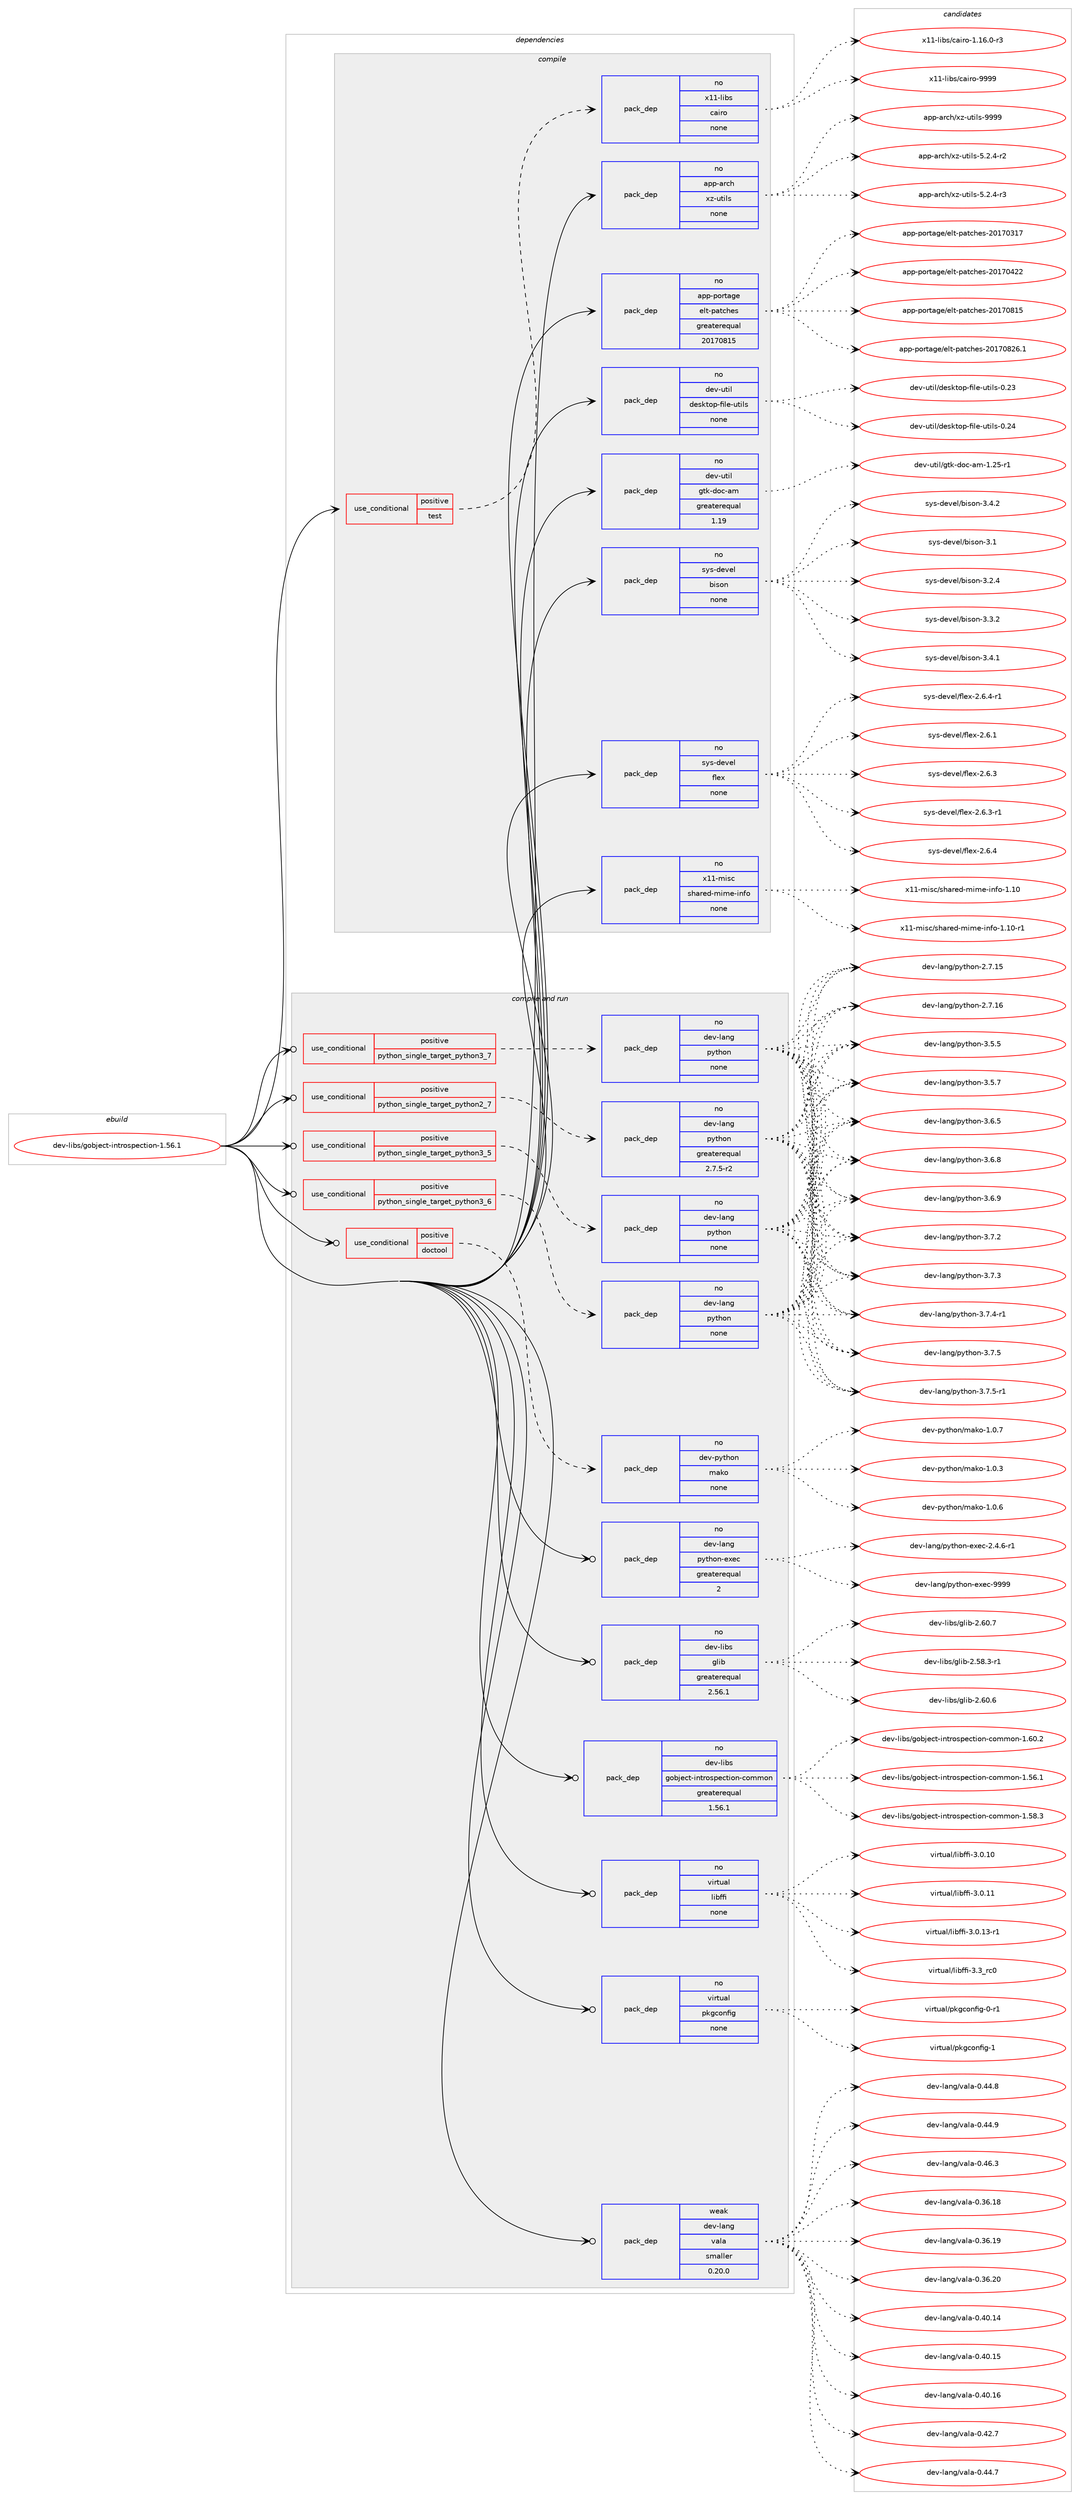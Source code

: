 digraph prolog {

# *************
# Graph options
# *************

newrank=true;
concentrate=true;
compound=true;
graph [rankdir=LR,fontname=Helvetica,fontsize=10,ranksep=1.5];#, ranksep=2.5, nodesep=0.2];
edge  [arrowhead=vee];
node  [fontname=Helvetica,fontsize=10];

# **********
# The ebuild
# **********

subgraph cluster_leftcol {
color=gray;
rank=same;
label=<<i>ebuild</i>>;
id [label="dev-libs/gobject-introspection-1.56.1", color=red, width=4, href="../dev-libs/gobject-introspection-1.56.1.svg"];
}

# ****************
# The dependencies
# ****************

subgraph cluster_midcol {
color=gray;
label=<<i>dependencies</i>>;
subgraph cluster_compile {
fillcolor="#eeeeee";
style=filled;
label=<<i>compile</i>>;
subgraph cond131448 {
dependency564031 [label=<<TABLE BORDER="0" CELLBORDER="1" CELLSPACING="0" CELLPADDING="4"><TR><TD ROWSPAN="3" CELLPADDING="10">use_conditional</TD></TR><TR><TD>positive</TD></TR><TR><TD>test</TD></TR></TABLE>>, shape=none, color=red];
subgraph pack421188 {
dependency564032 [label=<<TABLE BORDER="0" CELLBORDER="1" CELLSPACING="0" CELLPADDING="4" WIDTH="220"><TR><TD ROWSPAN="6" CELLPADDING="30">pack_dep</TD></TR><TR><TD WIDTH="110">no</TD></TR><TR><TD>x11-libs</TD></TR><TR><TD>cairo</TD></TR><TR><TD>none</TD></TR><TR><TD></TD></TR></TABLE>>, shape=none, color=blue];
}
dependency564031:e -> dependency564032:w [weight=20,style="dashed",arrowhead="vee"];
}
id:e -> dependency564031:w [weight=20,style="solid",arrowhead="vee"];
subgraph pack421189 {
dependency564033 [label=<<TABLE BORDER="0" CELLBORDER="1" CELLSPACING="0" CELLPADDING="4" WIDTH="220"><TR><TD ROWSPAN="6" CELLPADDING="30">pack_dep</TD></TR><TR><TD WIDTH="110">no</TD></TR><TR><TD>app-arch</TD></TR><TR><TD>xz-utils</TD></TR><TR><TD>none</TD></TR><TR><TD></TD></TR></TABLE>>, shape=none, color=blue];
}
id:e -> dependency564033:w [weight=20,style="solid",arrowhead="vee"];
subgraph pack421190 {
dependency564034 [label=<<TABLE BORDER="0" CELLBORDER="1" CELLSPACING="0" CELLPADDING="4" WIDTH="220"><TR><TD ROWSPAN="6" CELLPADDING="30">pack_dep</TD></TR><TR><TD WIDTH="110">no</TD></TR><TR><TD>app-portage</TD></TR><TR><TD>elt-patches</TD></TR><TR><TD>greaterequal</TD></TR><TR><TD>20170815</TD></TR></TABLE>>, shape=none, color=blue];
}
id:e -> dependency564034:w [weight=20,style="solid",arrowhead="vee"];
subgraph pack421191 {
dependency564035 [label=<<TABLE BORDER="0" CELLBORDER="1" CELLSPACING="0" CELLPADDING="4" WIDTH="220"><TR><TD ROWSPAN="6" CELLPADDING="30">pack_dep</TD></TR><TR><TD WIDTH="110">no</TD></TR><TR><TD>dev-util</TD></TR><TR><TD>desktop-file-utils</TD></TR><TR><TD>none</TD></TR><TR><TD></TD></TR></TABLE>>, shape=none, color=blue];
}
id:e -> dependency564035:w [weight=20,style="solid",arrowhead="vee"];
subgraph pack421192 {
dependency564036 [label=<<TABLE BORDER="0" CELLBORDER="1" CELLSPACING="0" CELLPADDING="4" WIDTH="220"><TR><TD ROWSPAN="6" CELLPADDING="30">pack_dep</TD></TR><TR><TD WIDTH="110">no</TD></TR><TR><TD>dev-util</TD></TR><TR><TD>gtk-doc-am</TD></TR><TR><TD>greaterequal</TD></TR><TR><TD>1.19</TD></TR></TABLE>>, shape=none, color=blue];
}
id:e -> dependency564036:w [weight=20,style="solid",arrowhead="vee"];
subgraph pack421193 {
dependency564037 [label=<<TABLE BORDER="0" CELLBORDER="1" CELLSPACING="0" CELLPADDING="4" WIDTH="220"><TR><TD ROWSPAN="6" CELLPADDING="30">pack_dep</TD></TR><TR><TD WIDTH="110">no</TD></TR><TR><TD>sys-devel</TD></TR><TR><TD>bison</TD></TR><TR><TD>none</TD></TR><TR><TD></TD></TR></TABLE>>, shape=none, color=blue];
}
id:e -> dependency564037:w [weight=20,style="solid",arrowhead="vee"];
subgraph pack421194 {
dependency564038 [label=<<TABLE BORDER="0" CELLBORDER="1" CELLSPACING="0" CELLPADDING="4" WIDTH="220"><TR><TD ROWSPAN="6" CELLPADDING="30">pack_dep</TD></TR><TR><TD WIDTH="110">no</TD></TR><TR><TD>sys-devel</TD></TR><TR><TD>flex</TD></TR><TR><TD>none</TD></TR><TR><TD></TD></TR></TABLE>>, shape=none, color=blue];
}
id:e -> dependency564038:w [weight=20,style="solid",arrowhead="vee"];
subgraph pack421195 {
dependency564039 [label=<<TABLE BORDER="0" CELLBORDER="1" CELLSPACING="0" CELLPADDING="4" WIDTH="220"><TR><TD ROWSPAN="6" CELLPADDING="30">pack_dep</TD></TR><TR><TD WIDTH="110">no</TD></TR><TR><TD>x11-misc</TD></TR><TR><TD>shared-mime-info</TD></TR><TR><TD>none</TD></TR><TR><TD></TD></TR></TABLE>>, shape=none, color=blue];
}
id:e -> dependency564039:w [weight=20,style="solid",arrowhead="vee"];
}
subgraph cluster_compileandrun {
fillcolor="#eeeeee";
style=filled;
label=<<i>compile and run</i>>;
subgraph cond131449 {
dependency564040 [label=<<TABLE BORDER="0" CELLBORDER="1" CELLSPACING="0" CELLPADDING="4"><TR><TD ROWSPAN="3" CELLPADDING="10">use_conditional</TD></TR><TR><TD>positive</TD></TR><TR><TD>doctool</TD></TR></TABLE>>, shape=none, color=red];
subgraph pack421196 {
dependency564041 [label=<<TABLE BORDER="0" CELLBORDER="1" CELLSPACING="0" CELLPADDING="4" WIDTH="220"><TR><TD ROWSPAN="6" CELLPADDING="30">pack_dep</TD></TR><TR><TD WIDTH="110">no</TD></TR><TR><TD>dev-python</TD></TR><TR><TD>mako</TD></TR><TR><TD>none</TD></TR><TR><TD></TD></TR></TABLE>>, shape=none, color=blue];
}
dependency564040:e -> dependency564041:w [weight=20,style="dashed",arrowhead="vee"];
}
id:e -> dependency564040:w [weight=20,style="solid",arrowhead="odotvee"];
subgraph cond131450 {
dependency564042 [label=<<TABLE BORDER="0" CELLBORDER="1" CELLSPACING="0" CELLPADDING="4"><TR><TD ROWSPAN="3" CELLPADDING="10">use_conditional</TD></TR><TR><TD>positive</TD></TR><TR><TD>python_single_target_python2_7</TD></TR></TABLE>>, shape=none, color=red];
subgraph pack421197 {
dependency564043 [label=<<TABLE BORDER="0" CELLBORDER="1" CELLSPACING="0" CELLPADDING="4" WIDTH="220"><TR><TD ROWSPAN="6" CELLPADDING="30">pack_dep</TD></TR><TR><TD WIDTH="110">no</TD></TR><TR><TD>dev-lang</TD></TR><TR><TD>python</TD></TR><TR><TD>greaterequal</TD></TR><TR><TD>2.7.5-r2</TD></TR></TABLE>>, shape=none, color=blue];
}
dependency564042:e -> dependency564043:w [weight=20,style="dashed",arrowhead="vee"];
}
id:e -> dependency564042:w [weight=20,style="solid",arrowhead="odotvee"];
subgraph cond131451 {
dependency564044 [label=<<TABLE BORDER="0" CELLBORDER="1" CELLSPACING="0" CELLPADDING="4"><TR><TD ROWSPAN="3" CELLPADDING="10">use_conditional</TD></TR><TR><TD>positive</TD></TR><TR><TD>python_single_target_python3_5</TD></TR></TABLE>>, shape=none, color=red];
subgraph pack421198 {
dependency564045 [label=<<TABLE BORDER="0" CELLBORDER="1" CELLSPACING="0" CELLPADDING="4" WIDTH="220"><TR><TD ROWSPAN="6" CELLPADDING="30">pack_dep</TD></TR><TR><TD WIDTH="110">no</TD></TR><TR><TD>dev-lang</TD></TR><TR><TD>python</TD></TR><TR><TD>none</TD></TR><TR><TD></TD></TR></TABLE>>, shape=none, color=blue];
}
dependency564044:e -> dependency564045:w [weight=20,style="dashed",arrowhead="vee"];
}
id:e -> dependency564044:w [weight=20,style="solid",arrowhead="odotvee"];
subgraph cond131452 {
dependency564046 [label=<<TABLE BORDER="0" CELLBORDER="1" CELLSPACING="0" CELLPADDING="4"><TR><TD ROWSPAN="3" CELLPADDING="10">use_conditional</TD></TR><TR><TD>positive</TD></TR><TR><TD>python_single_target_python3_6</TD></TR></TABLE>>, shape=none, color=red];
subgraph pack421199 {
dependency564047 [label=<<TABLE BORDER="0" CELLBORDER="1" CELLSPACING="0" CELLPADDING="4" WIDTH="220"><TR><TD ROWSPAN="6" CELLPADDING="30">pack_dep</TD></TR><TR><TD WIDTH="110">no</TD></TR><TR><TD>dev-lang</TD></TR><TR><TD>python</TD></TR><TR><TD>none</TD></TR><TR><TD></TD></TR></TABLE>>, shape=none, color=blue];
}
dependency564046:e -> dependency564047:w [weight=20,style="dashed",arrowhead="vee"];
}
id:e -> dependency564046:w [weight=20,style="solid",arrowhead="odotvee"];
subgraph cond131453 {
dependency564048 [label=<<TABLE BORDER="0" CELLBORDER="1" CELLSPACING="0" CELLPADDING="4"><TR><TD ROWSPAN="3" CELLPADDING="10">use_conditional</TD></TR><TR><TD>positive</TD></TR><TR><TD>python_single_target_python3_7</TD></TR></TABLE>>, shape=none, color=red];
subgraph pack421200 {
dependency564049 [label=<<TABLE BORDER="0" CELLBORDER="1" CELLSPACING="0" CELLPADDING="4" WIDTH="220"><TR><TD ROWSPAN="6" CELLPADDING="30">pack_dep</TD></TR><TR><TD WIDTH="110">no</TD></TR><TR><TD>dev-lang</TD></TR><TR><TD>python</TD></TR><TR><TD>none</TD></TR><TR><TD></TD></TR></TABLE>>, shape=none, color=blue];
}
dependency564048:e -> dependency564049:w [weight=20,style="dashed",arrowhead="vee"];
}
id:e -> dependency564048:w [weight=20,style="solid",arrowhead="odotvee"];
subgraph pack421201 {
dependency564050 [label=<<TABLE BORDER="0" CELLBORDER="1" CELLSPACING="0" CELLPADDING="4" WIDTH="220"><TR><TD ROWSPAN="6" CELLPADDING="30">pack_dep</TD></TR><TR><TD WIDTH="110">no</TD></TR><TR><TD>dev-lang</TD></TR><TR><TD>python-exec</TD></TR><TR><TD>greaterequal</TD></TR><TR><TD>2</TD></TR></TABLE>>, shape=none, color=blue];
}
id:e -> dependency564050:w [weight=20,style="solid",arrowhead="odotvee"];
subgraph pack421202 {
dependency564051 [label=<<TABLE BORDER="0" CELLBORDER="1" CELLSPACING="0" CELLPADDING="4" WIDTH="220"><TR><TD ROWSPAN="6" CELLPADDING="30">pack_dep</TD></TR><TR><TD WIDTH="110">no</TD></TR><TR><TD>dev-libs</TD></TR><TR><TD>glib</TD></TR><TR><TD>greaterequal</TD></TR><TR><TD>2.56.1</TD></TR></TABLE>>, shape=none, color=blue];
}
id:e -> dependency564051:w [weight=20,style="solid",arrowhead="odotvee"];
subgraph pack421203 {
dependency564052 [label=<<TABLE BORDER="0" CELLBORDER="1" CELLSPACING="0" CELLPADDING="4" WIDTH="220"><TR><TD ROWSPAN="6" CELLPADDING="30">pack_dep</TD></TR><TR><TD WIDTH="110">no</TD></TR><TR><TD>dev-libs</TD></TR><TR><TD>gobject-introspection-common</TD></TR><TR><TD>greaterequal</TD></TR><TR><TD>1.56.1</TD></TR></TABLE>>, shape=none, color=blue];
}
id:e -> dependency564052:w [weight=20,style="solid",arrowhead="odotvee"];
subgraph pack421204 {
dependency564053 [label=<<TABLE BORDER="0" CELLBORDER="1" CELLSPACING="0" CELLPADDING="4" WIDTH="220"><TR><TD ROWSPAN="6" CELLPADDING="30">pack_dep</TD></TR><TR><TD WIDTH="110">no</TD></TR><TR><TD>virtual</TD></TR><TR><TD>libffi</TD></TR><TR><TD>none</TD></TR><TR><TD></TD></TR></TABLE>>, shape=none, color=blue];
}
id:e -> dependency564053:w [weight=20,style="solid",arrowhead="odotvee"];
subgraph pack421205 {
dependency564054 [label=<<TABLE BORDER="0" CELLBORDER="1" CELLSPACING="0" CELLPADDING="4" WIDTH="220"><TR><TD ROWSPAN="6" CELLPADDING="30">pack_dep</TD></TR><TR><TD WIDTH="110">no</TD></TR><TR><TD>virtual</TD></TR><TR><TD>pkgconfig</TD></TR><TR><TD>none</TD></TR><TR><TD></TD></TR></TABLE>>, shape=none, color=blue];
}
id:e -> dependency564054:w [weight=20,style="solid",arrowhead="odotvee"];
subgraph pack421206 {
dependency564055 [label=<<TABLE BORDER="0" CELLBORDER="1" CELLSPACING="0" CELLPADDING="4" WIDTH="220"><TR><TD ROWSPAN="6" CELLPADDING="30">pack_dep</TD></TR><TR><TD WIDTH="110">weak</TD></TR><TR><TD>dev-lang</TD></TR><TR><TD>vala</TD></TR><TR><TD>smaller</TD></TR><TR><TD>0.20.0</TD></TR></TABLE>>, shape=none, color=blue];
}
id:e -> dependency564055:w [weight=20,style="solid",arrowhead="odotvee"];
}
subgraph cluster_run {
fillcolor="#eeeeee";
style=filled;
label=<<i>run</i>>;
}
}

# **************
# The candidates
# **************

subgraph cluster_choices {
rank=same;
color=gray;
label=<<i>candidates</i>>;

subgraph choice421188 {
color=black;
nodesep=1;
choice12049494510810598115479997105114111454946495446484511451 [label="x11-libs/cairo-1.16.0-r3", color=red, width=4,href="../x11-libs/cairo-1.16.0-r3.svg"];
choice120494945108105981154799971051141114557575757 [label="x11-libs/cairo-9999", color=red, width=4,href="../x11-libs/cairo-9999.svg"];
dependency564032:e -> choice12049494510810598115479997105114111454946495446484511451:w [style=dotted,weight="100"];
dependency564032:e -> choice120494945108105981154799971051141114557575757:w [style=dotted,weight="100"];
}
subgraph choice421189 {
color=black;
nodesep=1;
choice9711211245971149910447120122451171161051081154553465046524511450 [label="app-arch/xz-utils-5.2.4-r2", color=red, width=4,href="../app-arch/xz-utils-5.2.4-r2.svg"];
choice9711211245971149910447120122451171161051081154553465046524511451 [label="app-arch/xz-utils-5.2.4-r3", color=red, width=4,href="../app-arch/xz-utils-5.2.4-r3.svg"];
choice9711211245971149910447120122451171161051081154557575757 [label="app-arch/xz-utils-9999", color=red, width=4,href="../app-arch/xz-utils-9999.svg"];
dependency564033:e -> choice9711211245971149910447120122451171161051081154553465046524511450:w [style=dotted,weight="100"];
dependency564033:e -> choice9711211245971149910447120122451171161051081154553465046524511451:w [style=dotted,weight="100"];
dependency564033:e -> choice9711211245971149910447120122451171161051081154557575757:w [style=dotted,weight="100"];
}
subgraph choice421190 {
color=black;
nodesep=1;
choice97112112451121111141169710310147101108116451129711699104101115455048495548514955 [label="app-portage/elt-patches-20170317", color=red, width=4,href="../app-portage/elt-patches-20170317.svg"];
choice97112112451121111141169710310147101108116451129711699104101115455048495548525050 [label="app-portage/elt-patches-20170422", color=red, width=4,href="../app-portage/elt-patches-20170422.svg"];
choice97112112451121111141169710310147101108116451129711699104101115455048495548564953 [label="app-portage/elt-patches-20170815", color=red, width=4,href="../app-portage/elt-patches-20170815.svg"];
choice971121124511211111411697103101471011081164511297116991041011154550484955485650544649 [label="app-portage/elt-patches-20170826.1", color=red, width=4,href="../app-portage/elt-patches-20170826.1.svg"];
dependency564034:e -> choice97112112451121111141169710310147101108116451129711699104101115455048495548514955:w [style=dotted,weight="100"];
dependency564034:e -> choice97112112451121111141169710310147101108116451129711699104101115455048495548525050:w [style=dotted,weight="100"];
dependency564034:e -> choice97112112451121111141169710310147101108116451129711699104101115455048495548564953:w [style=dotted,weight="100"];
dependency564034:e -> choice971121124511211111411697103101471011081164511297116991041011154550484955485650544649:w [style=dotted,weight="100"];
}
subgraph choice421191 {
color=black;
nodesep=1;
choice100101118451171161051084710010111510711611111245102105108101451171161051081154548465051 [label="dev-util/desktop-file-utils-0.23", color=red, width=4,href="../dev-util/desktop-file-utils-0.23.svg"];
choice100101118451171161051084710010111510711611111245102105108101451171161051081154548465052 [label="dev-util/desktop-file-utils-0.24", color=red, width=4,href="../dev-util/desktop-file-utils-0.24.svg"];
dependency564035:e -> choice100101118451171161051084710010111510711611111245102105108101451171161051081154548465051:w [style=dotted,weight="100"];
dependency564035:e -> choice100101118451171161051084710010111510711611111245102105108101451171161051081154548465052:w [style=dotted,weight="100"];
}
subgraph choice421192 {
color=black;
nodesep=1;
choice10010111845117116105108471031161074510011199459710945494650534511449 [label="dev-util/gtk-doc-am-1.25-r1", color=red, width=4,href="../dev-util/gtk-doc-am-1.25-r1.svg"];
dependency564036:e -> choice10010111845117116105108471031161074510011199459710945494650534511449:w [style=dotted,weight="100"];
}
subgraph choice421193 {
color=black;
nodesep=1;
choice11512111545100101118101108479810511511111045514649 [label="sys-devel/bison-3.1", color=red, width=4,href="../sys-devel/bison-3.1.svg"];
choice115121115451001011181011084798105115111110455146504652 [label="sys-devel/bison-3.2.4", color=red, width=4,href="../sys-devel/bison-3.2.4.svg"];
choice115121115451001011181011084798105115111110455146514650 [label="sys-devel/bison-3.3.2", color=red, width=4,href="../sys-devel/bison-3.3.2.svg"];
choice115121115451001011181011084798105115111110455146524649 [label="sys-devel/bison-3.4.1", color=red, width=4,href="../sys-devel/bison-3.4.1.svg"];
choice115121115451001011181011084798105115111110455146524650 [label="sys-devel/bison-3.4.2", color=red, width=4,href="../sys-devel/bison-3.4.2.svg"];
dependency564037:e -> choice11512111545100101118101108479810511511111045514649:w [style=dotted,weight="100"];
dependency564037:e -> choice115121115451001011181011084798105115111110455146504652:w [style=dotted,weight="100"];
dependency564037:e -> choice115121115451001011181011084798105115111110455146514650:w [style=dotted,weight="100"];
dependency564037:e -> choice115121115451001011181011084798105115111110455146524649:w [style=dotted,weight="100"];
dependency564037:e -> choice115121115451001011181011084798105115111110455146524650:w [style=dotted,weight="100"];
}
subgraph choice421194 {
color=black;
nodesep=1;
choice1151211154510010111810110847102108101120455046544649 [label="sys-devel/flex-2.6.1", color=red, width=4,href="../sys-devel/flex-2.6.1.svg"];
choice1151211154510010111810110847102108101120455046544651 [label="sys-devel/flex-2.6.3", color=red, width=4,href="../sys-devel/flex-2.6.3.svg"];
choice11512111545100101118101108471021081011204550465446514511449 [label="sys-devel/flex-2.6.3-r1", color=red, width=4,href="../sys-devel/flex-2.6.3-r1.svg"];
choice1151211154510010111810110847102108101120455046544652 [label="sys-devel/flex-2.6.4", color=red, width=4,href="../sys-devel/flex-2.6.4.svg"];
choice11512111545100101118101108471021081011204550465446524511449 [label="sys-devel/flex-2.6.4-r1", color=red, width=4,href="../sys-devel/flex-2.6.4-r1.svg"];
dependency564038:e -> choice1151211154510010111810110847102108101120455046544649:w [style=dotted,weight="100"];
dependency564038:e -> choice1151211154510010111810110847102108101120455046544651:w [style=dotted,weight="100"];
dependency564038:e -> choice11512111545100101118101108471021081011204550465446514511449:w [style=dotted,weight="100"];
dependency564038:e -> choice1151211154510010111810110847102108101120455046544652:w [style=dotted,weight="100"];
dependency564038:e -> choice11512111545100101118101108471021081011204550465446524511449:w [style=dotted,weight="100"];
}
subgraph choice421195 {
color=black;
nodesep=1;
choice12049494510910511599471151049711410110045109105109101451051101021114549464948 [label="x11-misc/shared-mime-info-1.10", color=red, width=4,href="../x11-misc/shared-mime-info-1.10.svg"];
choice120494945109105115994711510497114101100451091051091014510511010211145494649484511449 [label="x11-misc/shared-mime-info-1.10-r1", color=red, width=4,href="../x11-misc/shared-mime-info-1.10-r1.svg"];
dependency564039:e -> choice12049494510910511599471151049711410110045109105109101451051101021114549464948:w [style=dotted,weight="100"];
dependency564039:e -> choice120494945109105115994711510497114101100451091051091014510511010211145494649484511449:w [style=dotted,weight="100"];
}
subgraph choice421196 {
color=black;
nodesep=1;
choice100101118451121211161041111104710997107111454946484651 [label="dev-python/mako-1.0.3", color=red, width=4,href="../dev-python/mako-1.0.3.svg"];
choice100101118451121211161041111104710997107111454946484654 [label="dev-python/mako-1.0.6", color=red, width=4,href="../dev-python/mako-1.0.6.svg"];
choice100101118451121211161041111104710997107111454946484655 [label="dev-python/mako-1.0.7", color=red, width=4,href="../dev-python/mako-1.0.7.svg"];
dependency564041:e -> choice100101118451121211161041111104710997107111454946484651:w [style=dotted,weight="100"];
dependency564041:e -> choice100101118451121211161041111104710997107111454946484654:w [style=dotted,weight="100"];
dependency564041:e -> choice100101118451121211161041111104710997107111454946484655:w [style=dotted,weight="100"];
}
subgraph choice421197 {
color=black;
nodesep=1;
choice10010111845108971101034711212111610411111045504655464953 [label="dev-lang/python-2.7.15", color=red, width=4,href="../dev-lang/python-2.7.15.svg"];
choice10010111845108971101034711212111610411111045504655464954 [label="dev-lang/python-2.7.16", color=red, width=4,href="../dev-lang/python-2.7.16.svg"];
choice100101118451089711010347112121116104111110455146534653 [label="dev-lang/python-3.5.5", color=red, width=4,href="../dev-lang/python-3.5.5.svg"];
choice100101118451089711010347112121116104111110455146534655 [label="dev-lang/python-3.5.7", color=red, width=4,href="../dev-lang/python-3.5.7.svg"];
choice100101118451089711010347112121116104111110455146544653 [label="dev-lang/python-3.6.5", color=red, width=4,href="../dev-lang/python-3.6.5.svg"];
choice100101118451089711010347112121116104111110455146544656 [label="dev-lang/python-3.6.8", color=red, width=4,href="../dev-lang/python-3.6.8.svg"];
choice100101118451089711010347112121116104111110455146544657 [label="dev-lang/python-3.6.9", color=red, width=4,href="../dev-lang/python-3.6.9.svg"];
choice100101118451089711010347112121116104111110455146554650 [label="dev-lang/python-3.7.2", color=red, width=4,href="../dev-lang/python-3.7.2.svg"];
choice100101118451089711010347112121116104111110455146554651 [label="dev-lang/python-3.7.3", color=red, width=4,href="../dev-lang/python-3.7.3.svg"];
choice1001011184510897110103471121211161041111104551465546524511449 [label="dev-lang/python-3.7.4-r1", color=red, width=4,href="../dev-lang/python-3.7.4-r1.svg"];
choice100101118451089711010347112121116104111110455146554653 [label="dev-lang/python-3.7.5", color=red, width=4,href="../dev-lang/python-3.7.5.svg"];
choice1001011184510897110103471121211161041111104551465546534511449 [label="dev-lang/python-3.7.5-r1", color=red, width=4,href="../dev-lang/python-3.7.5-r1.svg"];
dependency564043:e -> choice10010111845108971101034711212111610411111045504655464953:w [style=dotted,weight="100"];
dependency564043:e -> choice10010111845108971101034711212111610411111045504655464954:w [style=dotted,weight="100"];
dependency564043:e -> choice100101118451089711010347112121116104111110455146534653:w [style=dotted,weight="100"];
dependency564043:e -> choice100101118451089711010347112121116104111110455146534655:w [style=dotted,weight="100"];
dependency564043:e -> choice100101118451089711010347112121116104111110455146544653:w [style=dotted,weight="100"];
dependency564043:e -> choice100101118451089711010347112121116104111110455146544656:w [style=dotted,weight="100"];
dependency564043:e -> choice100101118451089711010347112121116104111110455146544657:w [style=dotted,weight="100"];
dependency564043:e -> choice100101118451089711010347112121116104111110455146554650:w [style=dotted,weight="100"];
dependency564043:e -> choice100101118451089711010347112121116104111110455146554651:w [style=dotted,weight="100"];
dependency564043:e -> choice1001011184510897110103471121211161041111104551465546524511449:w [style=dotted,weight="100"];
dependency564043:e -> choice100101118451089711010347112121116104111110455146554653:w [style=dotted,weight="100"];
dependency564043:e -> choice1001011184510897110103471121211161041111104551465546534511449:w [style=dotted,weight="100"];
}
subgraph choice421198 {
color=black;
nodesep=1;
choice10010111845108971101034711212111610411111045504655464953 [label="dev-lang/python-2.7.15", color=red, width=4,href="../dev-lang/python-2.7.15.svg"];
choice10010111845108971101034711212111610411111045504655464954 [label="dev-lang/python-2.7.16", color=red, width=4,href="../dev-lang/python-2.7.16.svg"];
choice100101118451089711010347112121116104111110455146534653 [label="dev-lang/python-3.5.5", color=red, width=4,href="../dev-lang/python-3.5.5.svg"];
choice100101118451089711010347112121116104111110455146534655 [label="dev-lang/python-3.5.7", color=red, width=4,href="../dev-lang/python-3.5.7.svg"];
choice100101118451089711010347112121116104111110455146544653 [label="dev-lang/python-3.6.5", color=red, width=4,href="../dev-lang/python-3.6.5.svg"];
choice100101118451089711010347112121116104111110455146544656 [label="dev-lang/python-3.6.8", color=red, width=4,href="../dev-lang/python-3.6.8.svg"];
choice100101118451089711010347112121116104111110455146544657 [label="dev-lang/python-3.6.9", color=red, width=4,href="../dev-lang/python-3.6.9.svg"];
choice100101118451089711010347112121116104111110455146554650 [label="dev-lang/python-3.7.2", color=red, width=4,href="../dev-lang/python-3.7.2.svg"];
choice100101118451089711010347112121116104111110455146554651 [label="dev-lang/python-3.7.3", color=red, width=4,href="../dev-lang/python-3.7.3.svg"];
choice1001011184510897110103471121211161041111104551465546524511449 [label="dev-lang/python-3.7.4-r1", color=red, width=4,href="../dev-lang/python-3.7.4-r1.svg"];
choice100101118451089711010347112121116104111110455146554653 [label="dev-lang/python-3.7.5", color=red, width=4,href="../dev-lang/python-3.7.5.svg"];
choice1001011184510897110103471121211161041111104551465546534511449 [label="dev-lang/python-3.7.5-r1", color=red, width=4,href="../dev-lang/python-3.7.5-r1.svg"];
dependency564045:e -> choice10010111845108971101034711212111610411111045504655464953:w [style=dotted,weight="100"];
dependency564045:e -> choice10010111845108971101034711212111610411111045504655464954:w [style=dotted,weight="100"];
dependency564045:e -> choice100101118451089711010347112121116104111110455146534653:w [style=dotted,weight="100"];
dependency564045:e -> choice100101118451089711010347112121116104111110455146534655:w [style=dotted,weight="100"];
dependency564045:e -> choice100101118451089711010347112121116104111110455146544653:w [style=dotted,weight="100"];
dependency564045:e -> choice100101118451089711010347112121116104111110455146544656:w [style=dotted,weight="100"];
dependency564045:e -> choice100101118451089711010347112121116104111110455146544657:w [style=dotted,weight="100"];
dependency564045:e -> choice100101118451089711010347112121116104111110455146554650:w [style=dotted,weight="100"];
dependency564045:e -> choice100101118451089711010347112121116104111110455146554651:w [style=dotted,weight="100"];
dependency564045:e -> choice1001011184510897110103471121211161041111104551465546524511449:w [style=dotted,weight="100"];
dependency564045:e -> choice100101118451089711010347112121116104111110455146554653:w [style=dotted,weight="100"];
dependency564045:e -> choice1001011184510897110103471121211161041111104551465546534511449:w [style=dotted,weight="100"];
}
subgraph choice421199 {
color=black;
nodesep=1;
choice10010111845108971101034711212111610411111045504655464953 [label="dev-lang/python-2.7.15", color=red, width=4,href="../dev-lang/python-2.7.15.svg"];
choice10010111845108971101034711212111610411111045504655464954 [label="dev-lang/python-2.7.16", color=red, width=4,href="../dev-lang/python-2.7.16.svg"];
choice100101118451089711010347112121116104111110455146534653 [label="dev-lang/python-3.5.5", color=red, width=4,href="../dev-lang/python-3.5.5.svg"];
choice100101118451089711010347112121116104111110455146534655 [label="dev-lang/python-3.5.7", color=red, width=4,href="../dev-lang/python-3.5.7.svg"];
choice100101118451089711010347112121116104111110455146544653 [label="dev-lang/python-3.6.5", color=red, width=4,href="../dev-lang/python-3.6.5.svg"];
choice100101118451089711010347112121116104111110455146544656 [label="dev-lang/python-3.6.8", color=red, width=4,href="../dev-lang/python-3.6.8.svg"];
choice100101118451089711010347112121116104111110455146544657 [label="dev-lang/python-3.6.9", color=red, width=4,href="../dev-lang/python-3.6.9.svg"];
choice100101118451089711010347112121116104111110455146554650 [label="dev-lang/python-3.7.2", color=red, width=4,href="../dev-lang/python-3.7.2.svg"];
choice100101118451089711010347112121116104111110455146554651 [label="dev-lang/python-3.7.3", color=red, width=4,href="../dev-lang/python-3.7.3.svg"];
choice1001011184510897110103471121211161041111104551465546524511449 [label="dev-lang/python-3.7.4-r1", color=red, width=4,href="../dev-lang/python-3.7.4-r1.svg"];
choice100101118451089711010347112121116104111110455146554653 [label="dev-lang/python-3.7.5", color=red, width=4,href="../dev-lang/python-3.7.5.svg"];
choice1001011184510897110103471121211161041111104551465546534511449 [label="dev-lang/python-3.7.5-r1", color=red, width=4,href="../dev-lang/python-3.7.5-r1.svg"];
dependency564047:e -> choice10010111845108971101034711212111610411111045504655464953:w [style=dotted,weight="100"];
dependency564047:e -> choice10010111845108971101034711212111610411111045504655464954:w [style=dotted,weight="100"];
dependency564047:e -> choice100101118451089711010347112121116104111110455146534653:w [style=dotted,weight="100"];
dependency564047:e -> choice100101118451089711010347112121116104111110455146534655:w [style=dotted,weight="100"];
dependency564047:e -> choice100101118451089711010347112121116104111110455146544653:w [style=dotted,weight="100"];
dependency564047:e -> choice100101118451089711010347112121116104111110455146544656:w [style=dotted,weight="100"];
dependency564047:e -> choice100101118451089711010347112121116104111110455146544657:w [style=dotted,weight="100"];
dependency564047:e -> choice100101118451089711010347112121116104111110455146554650:w [style=dotted,weight="100"];
dependency564047:e -> choice100101118451089711010347112121116104111110455146554651:w [style=dotted,weight="100"];
dependency564047:e -> choice1001011184510897110103471121211161041111104551465546524511449:w [style=dotted,weight="100"];
dependency564047:e -> choice100101118451089711010347112121116104111110455146554653:w [style=dotted,weight="100"];
dependency564047:e -> choice1001011184510897110103471121211161041111104551465546534511449:w [style=dotted,weight="100"];
}
subgraph choice421200 {
color=black;
nodesep=1;
choice10010111845108971101034711212111610411111045504655464953 [label="dev-lang/python-2.7.15", color=red, width=4,href="../dev-lang/python-2.7.15.svg"];
choice10010111845108971101034711212111610411111045504655464954 [label="dev-lang/python-2.7.16", color=red, width=4,href="../dev-lang/python-2.7.16.svg"];
choice100101118451089711010347112121116104111110455146534653 [label="dev-lang/python-3.5.5", color=red, width=4,href="../dev-lang/python-3.5.5.svg"];
choice100101118451089711010347112121116104111110455146534655 [label="dev-lang/python-3.5.7", color=red, width=4,href="../dev-lang/python-3.5.7.svg"];
choice100101118451089711010347112121116104111110455146544653 [label="dev-lang/python-3.6.5", color=red, width=4,href="../dev-lang/python-3.6.5.svg"];
choice100101118451089711010347112121116104111110455146544656 [label="dev-lang/python-3.6.8", color=red, width=4,href="../dev-lang/python-3.6.8.svg"];
choice100101118451089711010347112121116104111110455146544657 [label="dev-lang/python-3.6.9", color=red, width=4,href="../dev-lang/python-3.6.9.svg"];
choice100101118451089711010347112121116104111110455146554650 [label="dev-lang/python-3.7.2", color=red, width=4,href="../dev-lang/python-3.7.2.svg"];
choice100101118451089711010347112121116104111110455146554651 [label="dev-lang/python-3.7.3", color=red, width=4,href="../dev-lang/python-3.7.3.svg"];
choice1001011184510897110103471121211161041111104551465546524511449 [label="dev-lang/python-3.7.4-r1", color=red, width=4,href="../dev-lang/python-3.7.4-r1.svg"];
choice100101118451089711010347112121116104111110455146554653 [label="dev-lang/python-3.7.5", color=red, width=4,href="../dev-lang/python-3.7.5.svg"];
choice1001011184510897110103471121211161041111104551465546534511449 [label="dev-lang/python-3.7.5-r1", color=red, width=4,href="../dev-lang/python-3.7.5-r1.svg"];
dependency564049:e -> choice10010111845108971101034711212111610411111045504655464953:w [style=dotted,weight="100"];
dependency564049:e -> choice10010111845108971101034711212111610411111045504655464954:w [style=dotted,weight="100"];
dependency564049:e -> choice100101118451089711010347112121116104111110455146534653:w [style=dotted,weight="100"];
dependency564049:e -> choice100101118451089711010347112121116104111110455146534655:w [style=dotted,weight="100"];
dependency564049:e -> choice100101118451089711010347112121116104111110455146544653:w [style=dotted,weight="100"];
dependency564049:e -> choice100101118451089711010347112121116104111110455146544656:w [style=dotted,weight="100"];
dependency564049:e -> choice100101118451089711010347112121116104111110455146544657:w [style=dotted,weight="100"];
dependency564049:e -> choice100101118451089711010347112121116104111110455146554650:w [style=dotted,weight="100"];
dependency564049:e -> choice100101118451089711010347112121116104111110455146554651:w [style=dotted,weight="100"];
dependency564049:e -> choice1001011184510897110103471121211161041111104551465546524511449:w [style=dotted,weight="100"];
dependency564049:e -> choice100101118451089711010347112121116104111110455146554653:w [style=dotted,weight="100"];
dependency564049:e -> choice1001011184510897110103471121211161041111104551465546534511449:w [style=dotted,weight="100"];
}
subgraph choice421201 {
color=black;
nodesep=1;
choice10010111845108971101034711212111610411111045101120101994550465246544511449 [label="dev-lang/python-exec-2.4.6-r1", color=red, width=4,href="../dev-lang/python-exec-2.4.6-r1.svg"];
choice10010111845108971101034711212111610411111045101120101994557575757 [label="dev-lang/python-exec-9999", color=red, width=4,href="../dev-lang/python-exec-9999.svg"];
dependency564050:e -> choice10010111845108971101034711212111610411111045101120101994550465246544511449:w [style=dotted,weight="100"];
dependency564050:e -> choice10010111845108971101034711212111610411111045101120101994557575757:w [style=dotted,weight="100"];
}
subgraph choice421202 {
color=black;
nodesep=1;
choice10010111845108105981154710310810598455046535646514511449 [label="dev-libs/glib-2.58.3-r1", color=red, width=4,href="../dev-libs/glib-2.58.3-r1.svg"];
choice1001011184510810598115471031081059845504654484654 [label="dev-libs/glib-2.60.6", color=red, width=4,href="../dev-libs/glib-2.60.6.svg"];
choice1001011184510810598115471031081059845504654484655 [label="dev-libs/glib-2.60.7", color=red, width=4,href="../dev-libs/glib-2.60.7.svg"];
dependency564051:e -> choice10010111845108105981154710310810598455046535646514511449:w [style=dotted,weight="100"];
dependency564051:e -> choice1001011184510810598115471031081059845504654484654:w [style=dotted,weight="100"];
dependency564051:e -> choice1001011184510810598115471031081059845504654484655:w [style=dotted,weight="100"];
}
subgraph choice421203 {
color=black;
nodesep=1;
choice10010111845108105981154710311198106101991164510511011611411111511210199116105111110459911110910911111045494653544649 [label="dev-libs/gobject-introspection-common-1.56.1", color=red, width=4,href="../dev-libs/gobject-introspection-common-1.56.1.svg"];
choice10010111845108105981154710311198106101991164510511011611411111511210199116105111110459911110910911111045494653564651 [label="dev-libs/gobject-introspection-common-1.58.3", color=red, width=4,href="../dev-libs/gobject-introspection-common-1.58.3.svg"];
choice10010111845108105981154710311198106101991164510511011611411111511210199116105111110459911110910911111045494654484650 [label="dev-libs/gobject-introspection-common-1.60.2", color=red, width=4,href="../dev-libs/gobject-introspection-common-1.60.2.svg"];
dependency564052:e -> choice10010111845108105981154710311198106101991164510511011611411111511210199116105111110459911110910911111045494653544649:w [style=dotted,weight="100"];
dependency564052:e -> choice10010111845108105981154710311198106101991164510511011611411111511210199116105111110459911110910911111045494653564651:w [style=dotted,weight="100"];
dependency564052:e -> choice10010111845108105981154710311198106101991164510511011611411111511210199116105111110459911110910911111045494654484650:w [style=dotted,weight="100"];
}
subgraph choice421204 {
color=black;
nodesep=1;
choice11810511411611797108471081059810210210545514648464948 [label="virtual/libffi-3.0.10", color=red, width=4,href="../virtual/libffi-3.0.10.svg"];
choice11810511411611797108471081059810210210545514648464949 [label="virtual/libffi-3.0.11", color=red, width=4,href="../virtual/libffi-3.0.11.svg"];
choice118105114116117971084710810598102102105455146484649514511449 [label="virtual/libffi-3.0.13-r1", color=red, width=4,href="../virtual/libffi-3.0.13-r1.svg"];
choice11810511411611797108471081059810210210545514651951149948 [label="virtual/libffi-3.3_rc0", color=red, width=4,href="../virtual/libffi-3.3_rc0.svg"];
dependency564053:e -> choice11810511411611797108471081059810210210545514648464948:w [style=dotted,weight="100"];
dependency564053:e -> choice11810511411611797108471081059810210210545514648464949:w [style=dotted,weight="100"];
dependency564053:e -> choice118105114116117971084710810598102102105455146484649514511449:w [style=dotted,weight="100"];
dependency564053:e -> choice11810511411611797108471081059810210210545514651951149948:w [style=dotted,weight="100"];
}
subgraph choice421205 {
color=black;
nodesep=1;
choice11810511411611797108471121071039911111010210510345484511449 [label="virtual/pkgconfig-0-r1", color=red, width=4,href="../virtual/pkgconfig-0-r1.svg"];
choice1181051141161179710847112107103991111101021051034549 [label="virtual/pkgconfig-1", color=red, width=4,href="../virtual/pkgconfig-1.svg"];
dependency564054:e -> choice11810511411611797108471121071039911111010210510345484511449:w [style=dotted,weight="100"];
dependency564054:e -> choice1181051141161179710847112107103991111101021051034549:w [style=dotted,weight="100"];
}
subgraph choice421206 {
color=black;
nodesep=1;
choice10010111845108971101034711897108974548465154464956 [label="dev-lang/vala-0.36.18", color=red, width=4,href="../dev-lang/vala-0.36.18.svg"];
choice10010111845108971101034711897108974548465154464957 [label="dev-lang/vala-0.36.19", color=red, width=4,href="../dev-lang/vala-0.36.19.svg"];
choice10010111845108971101034711897108974548465154465048 [label="dev-lang/vala-0.36.20", color=red, width=4,href="../dev-lang/vala-0.36.20.svg"];
choice10010111845108971101034711897108974548465248464952 [label="dev-lang/vala-0.40.14", color=red, width=4,href="../dev-lang/vala-0.40.14.svg"];
choice10010111845108971101034711897108974548465248464953 [label="dev-lang/vala-0.40.15", color=red, width=4,href="../dev-lang/vala-0.40.15.svg"];
choice10010111845108971101034711897108974548465248464954 [label="dev-lang/vala-0.40.16", color=red, width=4,href="../dev-lang/vala-0.40.16.svg"];
choice100101118451089711010347118971089745484652504655 [label="dev-lang/vala-0.42.7", color=red, width=4,href="../dev-lang/vala-0.42.7.svg"];
choice100101118451089711010347118971089745484652524655 [label="dev-lang/vala-0.44.7", color=red, width=4,href="../dev-lang/vala-0.44.7.svg"];
choice100101118451089711010347118971089745484652524656 [label="dev-lang/vala-0.44.8", color=red, width=4,href="../dev-lang/vala-0.44.8.svg"];
choice100101118451089711010347118971089745484652524657 [label="dev-lang/vala-0.44.9", color=red, width=4,href="../dev-lang/vala-0.44.9.svg"];
choice100101118451089711010347118971089745484652544651 [label="dev-lang/vala-0.46.3", color=red, width=4,href="../dev-lang/vala-0.46.3.svg"];
dependency564055:e -> choice10010111845108971101034711897108974548465154464956:w [style=dotted,weight="100"];
dependency564055:e -> choice10010111845108971101034711897108974548465154464957:w [style=dotted,weight="100"];
dependency564055:e -> choice10010111845108971101034711897108974548465154465048:w [style=dotted,weight="100"];
dependency564055:e -> choice10010111845108971101034711897108974548465248464952:w [style=dotted,weight="100"];
dependency564055:e -> choice10010111845108971101034711897108974548465248464953:w [style=dotted,weight="100"];
dependency564055:e -> choice10010111845108971101034711897108974548465248464954:w [style=dotted,weight="100"];
dependency564055:e -> choice100101118451089711010347118971089745484652504655:w [style=dotted,weight="100"];
dependency564055:e -> choice100101118451089711010347118971089745484652524655:w [style=dotted,weight="100"];
dependency564055:e -> choice100101118451089711010347118971089745484652524656:w [style=dotted,weight="100"];
dependency564055:e -> choice100101118451089711010347118971089745484652524657:w [style=dotted,weight="100"];
dependency564055:e -> choice100101118451089711010347118971089745484652544651:w [style=dotted,weight="100"];
}
}

}
